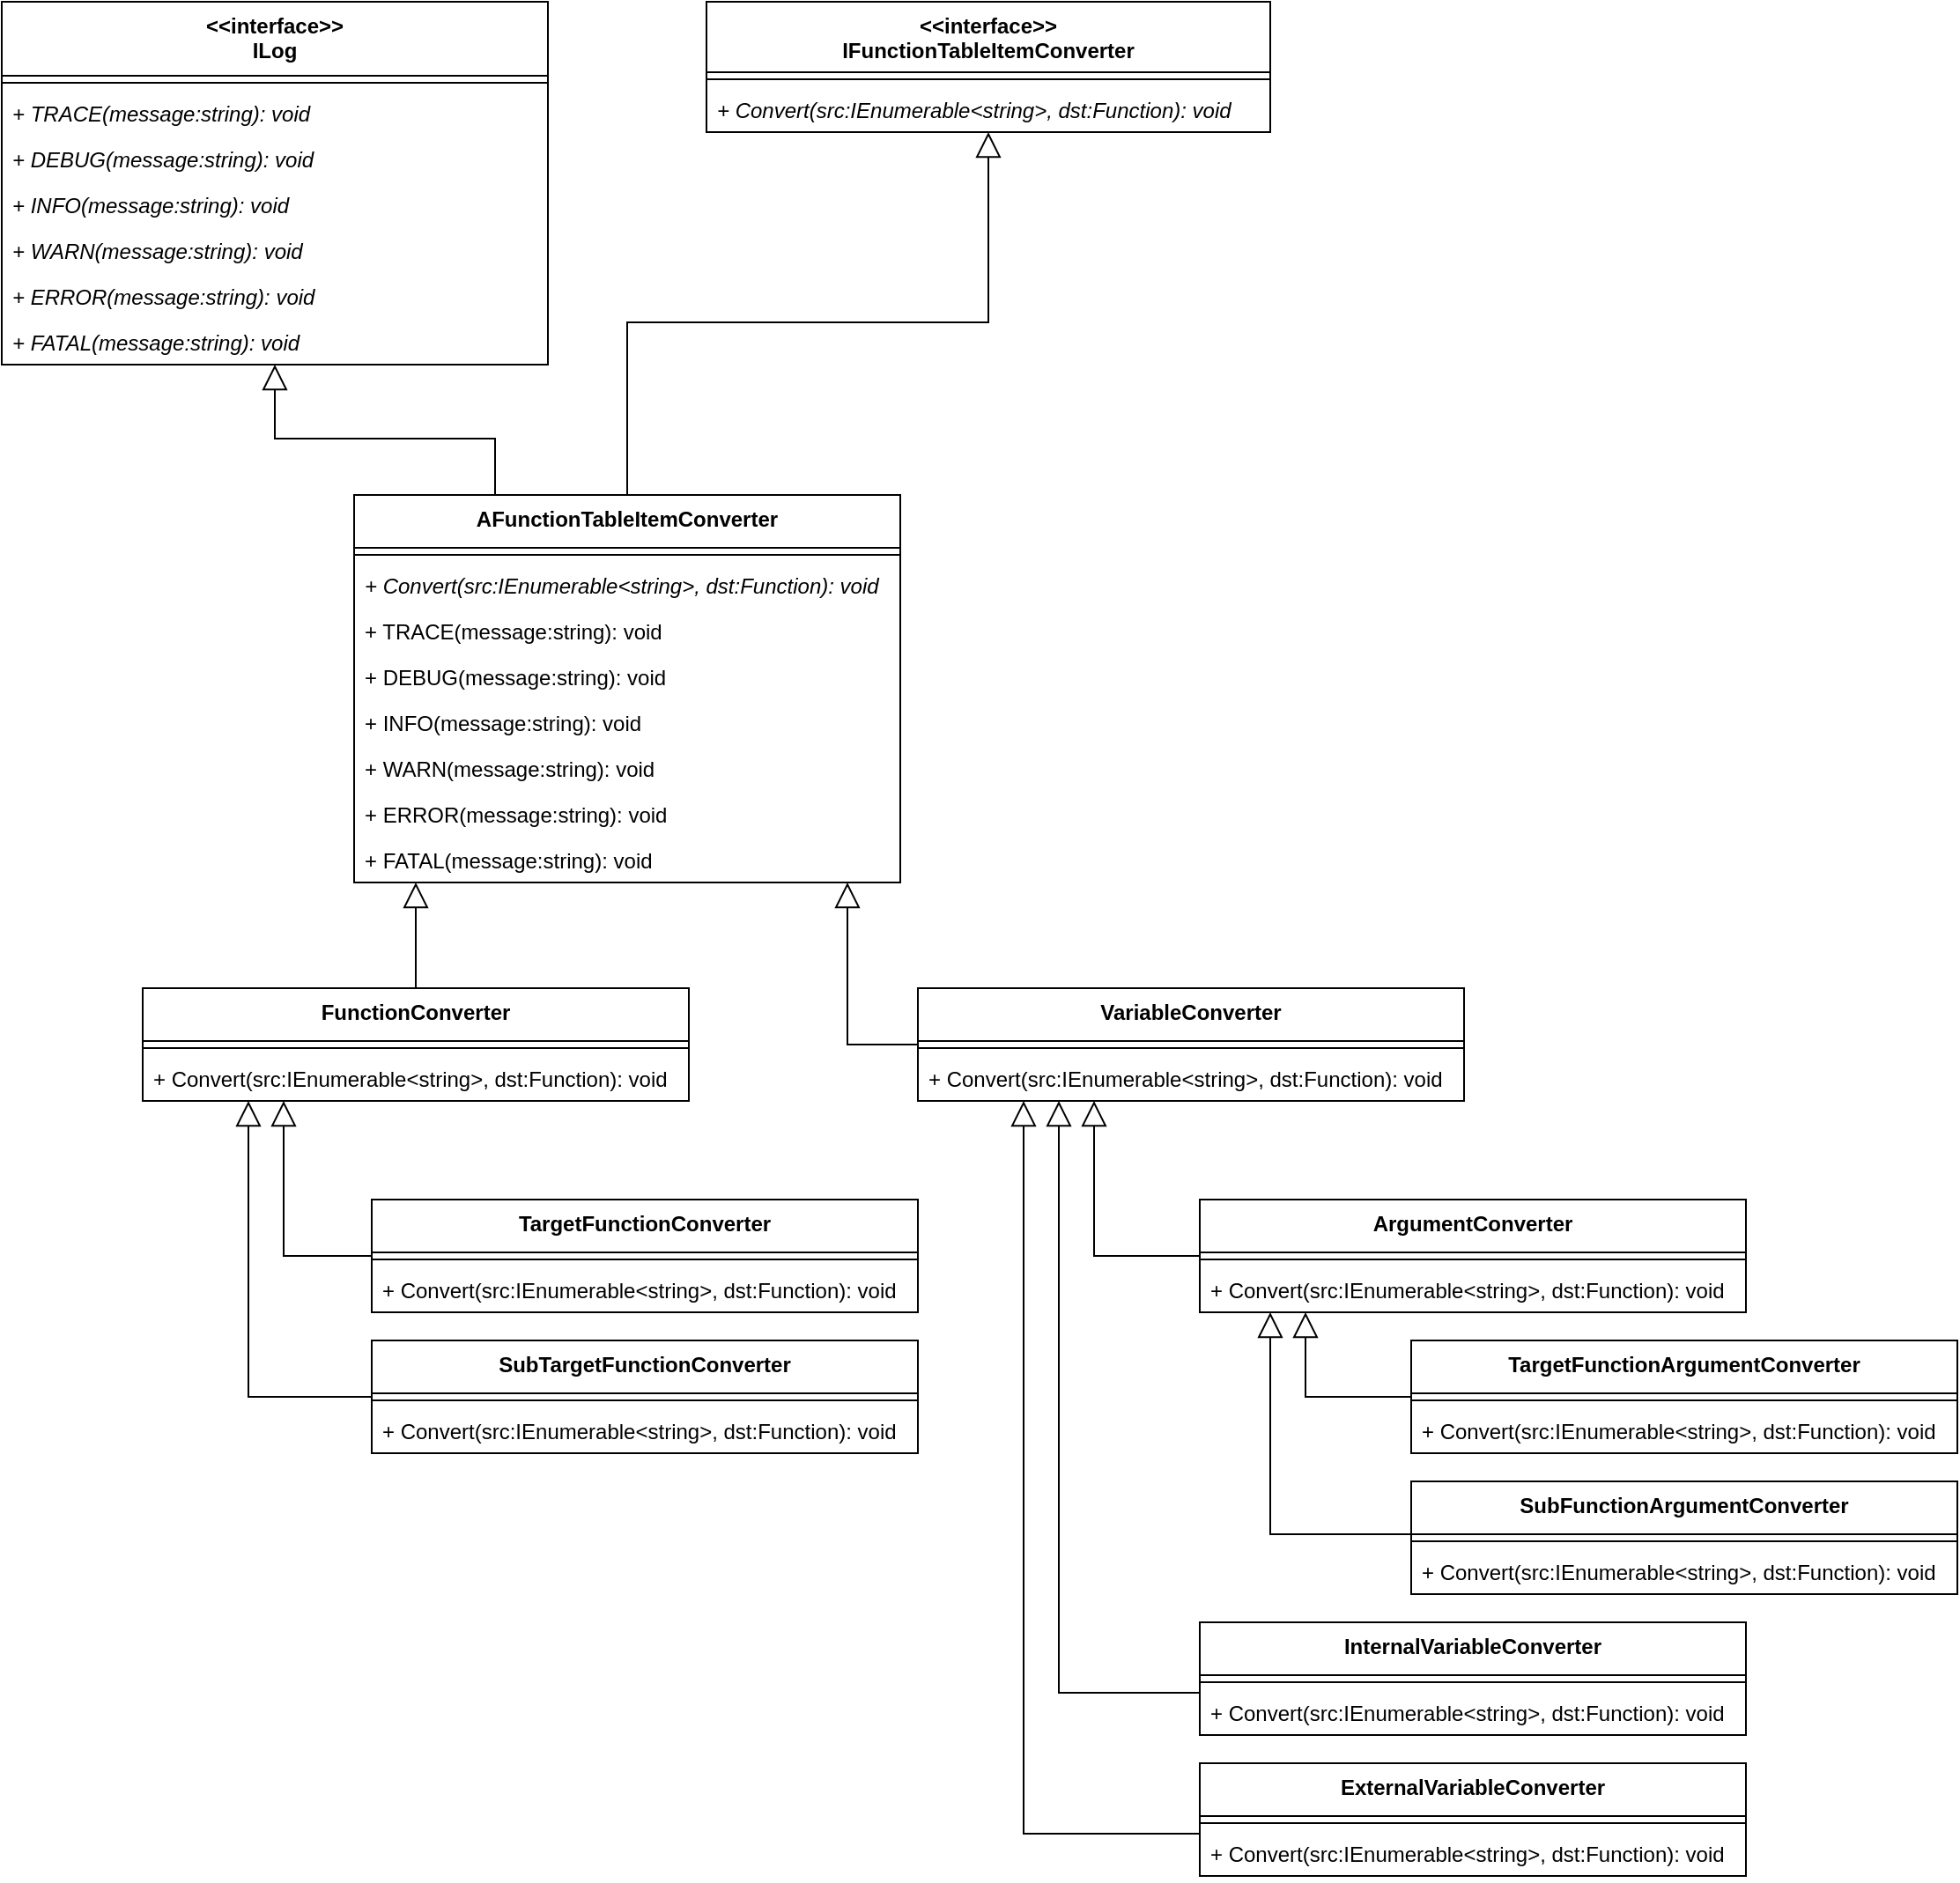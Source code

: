 <mxfile version="12.4.2" type="device" pages="1"><diagram id="EfApx9uNZgBaPtluXi2w" name="ページ1"><mxGraphModel dx="1422" dy="832" grid="1" gridSize="10" guides="1" tooltips="1" connect="1" arrows="1" fold="1" page="1" pageScale="1" pageWidth="827" pageHeight="1169" math="0" shadow="0"><root><mxCell id="0"/><mxCell id="1" parent="0"/><mxCell id="3E1thrTbIjbO4bmTM1gY-1" value="&lt;&lt;interface&gt;&gt;&#10;IFunctionTableItemConverter" style="swimlane;fontStyle=1;align=center;verticalAlign=top;childLayout=stackLayout;horizontal=1;startSize=40;horizontalStack=0;resizeParent=1;resizeParentMax=0;resizeLast=0;collapsible=1;marginBottom=0;" parent="1" vertex="1"><mxGeometry x="440" y="80" width="320" height="74" as="geometry"/></mxCell><mxCell id="3E1thrTbIjbO4bmTM1gY-3" value="" style="line;strokeWidth=1;fillColor=none;align=left;verticalAlign=middle;spacingTop=-1;spacingLeft=3;spacingRight=3;rotatable=0;labelPosition=right;points=[];portConstraint=eastwest;" parent="3E1thrTbIjbO4bmTM1gY-1" vertex="1"><mxGeometry y="40" width="320" height="8" as="geometry"/></mxCell><mxCell id="3E1thrTbIjbO4bmTM1gY-25" value="+ Convert(src:IEnumerable&lt;string&gt;, dst:Function): void" style="text;strokeColor=none;fillColor=none;align=left;verticalAlign=top;spacingLeft=4;spacingRight=4;overflow=hidden;rotatable=0;points=[[0,0.5],[1,0.5]];portConstraint=eastwest;fontStyle=2" parent="3E1thrTbIjbO4bmTM1gY-1" vertex="1"><mxGeometry y="48" width="320" height="26" as="geometry"/></mxCell><mxCell id="3E1thrTbIjbO4bmTM1gY-5" value="&lt;&lt;interface&gt;&gt;&#10;ILog" style="swimlane;fontStyle=1;align=center;verticalAlign=top;childLayout=stackLayout;horizontal=1;startSize=42;horizontalStack=0;resizeParent=1;resizeParentMax=0;resizeLast=0;collapsible=1;marginBottom=0;" parent="1" vertex="1"><mxGeometry x="40" y="80" width="310" height="206" as="geometry"/></mxCell><mxCell id="3E1thrTbIjbO4bmTM1gY-7" value="" style="line;strokeWidth=1;fillColor=none;align=left;verticalAlign=middle;spacingTop=-1;spacingLeft=3;spacingRight=3;rotatable=0;labelPosition=right;points=[];portConstraint=eastwest;" parent="3E1thrTbIjbO4bmTM1gY-5" vertex="1"><mxGeometry y="42" width="310" height="8" as="geometry"/></mxCell><mxCell id="3E1thrTbIjbO4bmTM1gY-9" value="+ TRACE(message:string): void" style="text;strokeColor=none;fillColor=none;align=left;verticalAlign=top;spacingLeft=4;spacingRight=4;overflow=hidden;rotatable=0;points=[[0,0.5],[1,0.5]];portConstraint=eastwest;fontStyle=2" parent="3E1thrTbIjbO4bmTM1gY-5" vertex="1"><mxGeometry y="50" width="310" height="26" as="geometry"/></mxCell><mxCell id="3E1thrTbIjbO4bmTM1gY-10" value="+ DEBUG(message:string): void" style="text;strokeColor=none;fillColor=none;align=left;verticalAlign=top;spacingLeft=4;spacingRight=4;overflow=hidden;rotatable=0;points=[[0,0.5],[1,0.5]];portConstraint=eastwest;fontStyle=2" parent="3E1thrTbIjbO4bmTM1gY-5" vertex="1"><mxGeometry y="76" width="310" height="26" as="geometry"/></mxCell><mxCell id="3E1thrTbIjbO4bmTM1gY-11" value="+ INFO(message:string): void" style="text;strokeColor=none;fillColor=none;align=left;verticalAlign=top;spacingLeft=4;spacingRight=4;overflow=hidden;rotatable=0;points=[[0,0.5],[1,0.5]];portConstraint=eastwest;fontStyle=2" parent="3E1thrTbIjbO4bmTM1gY-5" vertex="1"><mxGeometry y="102" width="310" height="26" as="geometry"/></mxCell><mxCell id="3E1thrTbIjbO4bmTM1gY-12" value="+ WARN(message:string): void" style="text;strokeColor=none;fillColor=none;align=left;verticalAlign=top;spacingLeft=4;spacingRight=4;overflow=hidden;rotatable=0;points=[[0,0.5],[1,0.5]];portConstraint=eastwest;fontStyle=2" parent="3E1thrTbIjbO4bmTM1gY-5" vertex="1"><mxGeometry y="128" width="310" height="26" as="geometry"/></mxCell><mxCell id="3E1thrTbIjbO4bmTM1gY-13" value="+ ERROR(message:string): void" style="text;strokeColor=none;fillColor=none;align=left;verticalAlign=top;spacingLeft=4;spacingRight=4;overflow=hidden;rotatable=0;points=[[0,0.5],[1,0.5]];portConstraint=eastwest;fontStyle=2" parent="3E1thrTbIjbO4bmTM1gY-5" vertex="1"><mxGeometry y="154" width="310" height="26" as="geometry"/></mxCell><mxCell id="3E1thrTbIjbO4bmTM1gY-14" value="+ FATAL(message:string): void" style="text;strokeColor=none;fillColor=none;align=left;verticalAlign=top;spacingLeft=4;spacingRight=4;overflow=hidden;rotatable=0;points=[[0,0.5],[1,0.5]];portConstraint=eastwest;fontStyle=2" parent="3E1thrTbIjbO4bmTM1gY-5" vertex="1"><mxGeometry y="180" width="310" height="26" as="geometry"/></mxCell><mxCell id="3E1thrTbIjbO4bmTM1gY-23" style="edgeStyle=orthogonalEdgeStyle;rounded=0;orthogonalLoop=1;jettySize=auto;html=1;endArrow=block;endFill=0;endSize=12;" parent="1" source="3E1thrTbIjbO4bmTM1gY-15" target="3E1thrTbIjbO4bmTM1gY-5" edge="1"><mxGeometry relative="1" as="geometry"><Array as="points"><mxPoint x="320" y="328"/><mxPoint x="195" y="328"/></Array></mxGeometry></mxCell><mxCell id="3E1thrTbIjbO4bmTM1gY-24" style="edgeStyle=orthogonalEdgeStyle;rounded=0;orthogonalLoop=1;jettySize=auto;html=1;endArrow=block;endFill=0;endSize=12;" parent="1" source="3E1thrTbIjbO4bmTM1gY-15" target="3E1thrTbIjbO4bmTM1gY-1" edge="1"><mxGeometry relative="1" as="geometry"/></mxCell><mxCell id="3E1thrTbIjbO4bmTM1gY-15" value="AFunctionTableItemConverter" style="swimlane;fontStyle=1;align=center;verticalAlign=top;childLayout=stackLayout;horizontal=1;startSize=30;horizontalStack=0;resizeParent=1;resizeParentMax=0;resizeLast=0;collapsible=1;marginBottom=0;" parent="1" vertex="1"><mxGeometry x="240" y="360" width="310" height="220" as="geometry"/></mxCell><mxCell id="3E1thrTbIjbO4bmTM1gY-16" value="" style="line;strokeWidth=1;fillColor=none;align=left;verticalAlign=middle;spacingTop=-1;spacingLeft=3;spacingRight=3;rotatable=0;labelPosition=right;points=[];portConstraint=eastwest;" parent="3E1thrTbIjbO4bmTM1gY-15" vertex="1"><mxGeometry y="30" width="310" height="8" as="geometry"/></mxCell><mxCell id="3E1thrTbIjbO4bmTM1gY-4" value="+ Convert(src:IEnumerable&lt;string&gt;, dst:Function): void" style="text;strokeColor=none;fillColor=none;align=left;verticalAlign=top;spacingLeft=4;spacingRight=4;overflow=hidden;rotatable=0;points=[[0,0.5],[1,0.5]];portConstraint=eastwest;fontStyle=2" parent="3E1thrTbIjbO4bmTM1gY-15" vertex="1"><mxGeometry y="38" width="310" height="26" as="geometry"/></mxCell><mxCell id="3E1thrTbIjbO4bmTM1gY-17" value="+ TRACE(message:string): void" style="text;strokeColor=none;fillColor=none;align=left;verticalAlign=top;spacingLeft=4;spacingRight=4;overflow=hidden;rotatable=0;points=[[0,0.5],[1,0.5]];portConstraint=eastwest;fontStyle=0" parent="3E1thrTbIjbO4bmTM1gY-15" vertex="1"><mxGeometry y="64" width="310" height="26" as="geometry"/></mxCell><mxCell id="3E1thrTbIjbO4bmTM1gY-18" value="+ DEBUG(message:string): void" style="text;strokeColor=none;fillColor=none;align=left;verticalAlign=top;spacingLeft=4;spacingRight=4;overflow=hidden;rotatable=0;points=[[0,0.5],[1,0.5]];portConstraint=eastwest;fontStyle=0" parent="3E1thrTbIjbO4bmTM1gY-15" vertex="1"><mxGeometry y="90" width="310" height="26" as="geometry"/></mxCell><mxCell id="3E1thrTbIjbO4bmTM1gY-19" value="+ INFO(message:string): void" style="text;strokeColor=none;fillColor=none;align=left;verticalAlign=top;spacingLeft=4;spacingRight=4;overflow=hidden;rotatable=0;points=[[0,0.5],[1,0.5]];portConstraint=eastwest;fontStyle=0" parent="3E1thrTbIjbO4bmTM1gY-15" vertex="1"><mxGeometry y="116" width="310" height="26" as="geometry"/></mxCell><mxCell id="3E1thrTbIjbO4bmTM1gY-20" value="+ WARN(message:string): void" style="text;strokeColor=none;fillColor=none;align=left;verticalAlign=top;spacingLeft=4;spacingRight=4;overflow=hidden;rotatable=0;points=[[0,0.5],[1,0.5]];portConstraint=eastwest;fontStyle=0" parent="3E1thrTbIjbO4bmTM1gY-15" vertex="1"><mxGeometry y="142" width="310" height="26" as="geometry"/></mxCell><mxCell id="3E1thrTbIjbO4bmTM1gY-21" value="+ ERROR(message:string): void" style="text;strokeColor=none;fillColor=none;align=left;verticalAlign=top;spacingLeft=4;spacingRight=4;overflow=hidden;rotatable=0;points=[[0,0.5],[1,0.5]];portConstraint=eastwest;fontStyle=0" parent="3E1thrTbIjbO4bmTM1gY-15" vertex="1"><mxGeometry y="168" width="310" height="26" as="geometry"/></mxCell><mxCell id="3E1thrTbIjbO4bmTM1gY-22" value="+ FATAL(message:string): void" style="text;strokeColor=none;fillColor=none;align=left;verticalAlign=top;spacingLeft=4;spacingRight=4;overflow=hidden;rotatable=0;points=[[0,0.5],[1,0.5]];portConstraint=eastwest;fontStyle=0" parent="3E1thrTbIjbO4bmTM1gY-15" vertex="1"><mxGeometry y="194" width="310" height="26" as="geometry"/></mxCell><mxCell id="3E1thrTbIjbO4bmTM1gY-39" style="edgeStyle=orthogonalEdgeStyle;rounded=0;orthogonalLoop=1;jettySize=auto;html=1;endArrow=block;endFill=0;endSize=12;" parent="1" source="3E1thrTbIjbO4bmTM1gY-30" target="3E1thrTbIjbO4bmTM1gY-15" edge="1"><mxGeometry relative="1" as="geometry"><Array as="points"><mxPoint x="275" y="615"/><mxPoint x="275" y="615"/></Array></mxGeometry></mxCell><mxCell id="3E1thrTbIjbO4bmTM1gY-30" value="FunctionConverter" style="swimlane;fontStyle=1;align=center;verticalAlign=top;childLayout=stackLayout;horizontal=1;startSize=30;horizontalStack=0;resizeParent=1;resizeParentMax=0;resizeLast=0;collapsible=1;marginBottom=0;" parent="1" vertex="1"><mxGeometry x="120" y="640" width="310" height="64" as="geometry"/></mxCell><mxCell id="3E1thrTbIjbO4bmTM1gY-31" value="" style="line;strokeWidth=1;fillColor=none;align=left;verticalAlign=middle;spacingTop=-1;spacingLeft=3;spacingRight=3;rotatable=0;labelPosition=right;points=[];portConstraint=eastwest;" parent="3E1thrTbIjbO4bmTM1gY-30" vertex="1"><mxGeometry y="30" width="310" height="8" as="geometry"/></mxCell><mxCell id="3E1thrTbIjbO4bmTM1gY-32" value="+ Convert(src:IEnumerable&lt;string&gt;, dst:Function): void" style="text;strokeColor=none;fillColor=none;align=left;verticalAlign=top;spacingLeft=4;spacingRight=4;overflow=hidden;rotatable=0;points=[[0,0.5],[1,0.5]];portConstraint=eastwest;fontStyle=0" parent="3E1thrTbIjbO4bmTM1gY-30" vertex="1"><mxGeometry y="38" width="310" height="26" as="geometry"/></mxCell><mxCell id="3E1thrTbIjbO4bmTM1gY-67" style="edgeStyle=orthogonalEdgeStyle;rounded=0;orthogonalLoop=1;jettySize=auto;html=1;endArrow=block;endFill=0;endSize=12;" parent="1" source="3E1thrTbIjbO4bmTM1gY-40" target="3E1thrTbIjbO4bmTM1gY-30" edge="1"><mxGeometry relative="1" as="geometry"><Array as="points"><mxPoint x="200" y="792"/></Array></mxGeometry></mxCell><mxCell id="3E1thrTbIjbO4bmTM1gY-40" value="TargetFunctionConverter" style="swimlane;fontStyle=1;align=center;verticalAlign=top;childLayout=stackLayout;horizontal=1;startSize=30;horizontalStack=0;resizeParent=1;resizeParentMax=0;resizeLast=0;collapsible=1;marginBottom=0;" parent="1" vertex="1"><mxGeometry x="250" y="760" width="310" height="64" as="geometry"/></mxCell><mxCell id="3E1thrTbIjbO4bmTM1gY-41" value="" style="line;strokeWidth=1;fillColor=none;align=left;verticalAlign=middle;spacingTop=-1;spacingLeft=3;spacingRight=3;rotatable=0;labelPosition=right;points=[];portConstraint=eastwest;" parent="3E1thrTbIjbO4bmTM1gY-40" vertex="1"><mxGeometry y="30" width="310" height="8" as="geometry"/></mxCell><mxCell id="3E1thrTbIjbO4bmTM1gY-42" value="+ Convert(src:IEnumerable&lt;string&gt;, dst:Function): void" style="text;strokeColor=none;fillColor=none;align=left;verticalAlign=top;spacingLeft=4;spacingRight=4;overflow=hidden;rotatable=0;points=[[0,0.5],[1,0.5]];portConstraint=eastwest;fontStyle=0" parent="3E1thrTbIjbO4bmTM1gY-40" vertex="1"><mxGeometry y="38" width="310" height="26" as="geometry"/></mxCell><mxCell id="3E1thrTbIjbO4bmTM1gY-68" style="edgeStyle=orthogonalEdgeStyle;rounded=0;orthogonalLoop=1;jettySize=auto;html=1;endArrow=block;endFill=0;endSize=12;" parent="1" source="3E1thrTbIjbO4bmTM1gY-43" target="3E1thrTbIjbO4bmTM1gY-30" edge="1"><mxGeometry relative="1" as="geometry"><Array as="points"><mxPoint x="180" y="872"/></Array></mxGeometry></mxCell><mxCell id="3E1thrTbIjbO4bmTM1gY-43" value="SubTargetFunctionConverter" style="swimlane;fontStyle=1;align=center;verticalAlign=top;childLayout=stackLayout;horizontal=1;startSize=30;horizontalStack=0;resizeParent=1;resizeParentMax=0;resizeLast=0;collapsible=1;marginBottom=0;" parent="1" vertex="1"><mxGeometry x="250" y="840" width="310" height="64" as="geometry"/></mxCell><mxCell id="3E1thrTbIjbO4bmTM1gY-44" value="" style="line;strokeWidth=1;fillColor=none;align=left;verticalAlign=middle;spacingTop=-1;spacingLeft=3;spacingRight=3;rotatable=0;labelPosition=right;points=[];portConstraint=eastwest;" parent="3E1thrTbIjbO4bmTM1gY-43" vertex="1"><mxGeometry y="30" width="310" height="8" as="geometry"/></mxCell><mxCell id="3E1thrTbIjbO4bmTM1gY-45" value="+ Convert(src:IEnumerable&lt;string&gt;, dst:Function): void" style="text;strokeColor=none;fillColor=none;align=left;verticalAlign=top;spacingLeft=4;spacingRight=4;overflow=hidden;rotatable=0;points=[[0,0.5],[1,0.5]];portConstraint=eastwest;fontStyle=0" parent="3E1thrTbIjbO4bmTM1gY-43" vertex="1"><mxGeometry y="38" width="310" height="26" as="geometry"/></mxCell><mxCell id="3E1thrTbIjbO4bmTM1gY-49" style="edgeStyle=orthogonalEdgeStyle;rounded=0;orthogonalLoop=1;jettySize=auto;html=1;endArrow=block;endFill=0;endSize=12;" parent="1" source="3E1thrTbIjbO4bmTM1gY-46" target="3E1thrTbIjbO4bmTM1gY-15" edge="1"><mxGeometry relative="1" as="geometry"><mxPoint x="490" y="640" as="targetPoint"/><Array as="points"><mxPoint x="520" y="672"/></Array></mxGeometry></mxCell><mxCell id="3E1thrTbIjbO4bmTM1gY-46" value="VariableConverter" style="swimlane;fontStyle=1;align=center;verticalAlign=top;childLayout=stackLayout;horizontal=1;startSize=30;horizontalStack=0;resizeParent=1;resizeParentMax=0;resizeLast=0;collapsible=1;marginBottom=0;" parent="1" vertex="1"><mxGeometry x="560" y="640" width="310" height="64" as="geometry"/></mxCell><mxCell id="3E1thrTbIjbO4bmTM1gY-47" value="" style="line;strokeWidth=1;fillColor=none;align=left;verticalAlign=middle;spacingTop=-1;spacingLeft=3;spacingRight=3;rotatable=0;labelPosition=right;points=[];portConstraint=eastwest;" parent="3E1thrTbIjbO4bmTM1gY-46" vertex="1"><mxGeometry y="30" width="310" height="8" as="geometry"/></mxCell><mxCell id="3E1thrTbIjbO4bmTM1gY-48" value="+ Convert(src:IEnumerable&lt;string&gt;, dst:Function): void" style="text;strokeColor=none;fillColor=none;align=left;verticalAlign=top;spacingLeft=4;spacingRight=4;overflow=hidden;rotatable=0;points=[[0,0.5],[1,0.5]];portConstraint=eastwest;fontStyle=0" parent="3E1thrTbIjbO4bmTM1gY-46" vertex="1"><mxGeometry y="38" width="310" height="26" as="geometry"/></mxCell><mxCell id="3E1thrTbIjbO4bmTM1gY-62" style="edgeStyle=orthogonalEdgeStyle;rounded=0;orthogonalLoop=1;jettySize=auto;html=1;endArrow=block;endFill=0;endSize=12;" parent="1" source="3E1thrTbIjbO4bmTM1gY-50" target="QORyYeGEKfMhfLW04MfG-1" edge="1"><mxGeometry relative="1" as="geometry"><Array as="points"><mxPoint x="780" y="872"/></Array></mxGeometry></mxCell><mxCell id="3E1thrTbIjbO4bmTM1gY-50" value="TargetFunctionArgumentConverter" style="swimlane;fontStyle=1;align=center;verticalAlign=top;childLayout=stackLayout;horizontal=1;startSize=30;horizontalStack=0;resizeParent=1;resizeParentMax=0;resizeLast=0;collapsible=1;marginBottom=0;" parent="1" vertex="1"><mxGeometry x="840" y="840" width="310" height="64" as="geometry"/></mxCell><mxCell id="3E1thrTbIjbO4bmTM1gY-51" value="" style="line;strokeWidth=1;fillColor=none;align=left;verticalAlign=middle;spacingTop=-1;spacingLeft=3;spacingRight=3;rotatable=0;labelPosition=right;points=[];portConstraint=eastwest;" parent="3E1thrTbIjbO4bmTM1gY-50" vertex="1"><mxGeometry y="30" width="310" height="8" as="geometry"/></mxCell><mxCell id="3E1thrTbIjbO4bmTM1gY-52" value="+ Convert(src:IEnumerable&lt;string&gt;, dst:Function): void" style="text;strokeColor=none;fillColor=none;align=left;verticalAlign=top;spacingLeft=4;spacingRight=4;overflow=hidden;rotatable=0;points=[[0,0.5],[1,0.5]];portConstraint=eastwest;fontStyle=0" parent="3E1thrTbIjbO4bmTM1gY-50" vertex="1"><mxGeometry y="38" width="310" height="26" as="geometry"/></mxCell><mxCell id="3E1thrTbIjbO4bmTM1gY-64" style="edgeStyle=orthogonalEdgeStyle;rounded=0;orthogonalLoop=1;jettySize=auto;html=1;endArrow=block;endFill=0;endSize=12;" parent="1" source="3E1thrTbIjbO4bmTM1gY-53" target="QORyYeGEKfMhfLW04MfG-1" edge="1"><mxGeometry relative="1" as="geometry"><Array as="points"><mxPoint x="760" y="950"/></Array></mxGeometry></mxCell><mxCell id="3E1thrTbIjbO4bmTM1gY-53" value="SubFunctionArgumentConverter" style="swimlane;fontStyle=1;align=center;verticalAlign=top;childLayout=stackLayout;horizontal=1;startSize=30;horizontalStack=0;resizeParent=1;resizeParentMax=0;resizeLast=0;collapsible=1;marginBottom=0;" parent="1" vertex="1"><mxGeometry x="840" y="920" width="310" height="64" as="geometry"/></mxCell><mxCell id="3E1thrTbIjbO4bmTM1gY-54" value="" style="line;strokeWidth=1;fillColor=none;align=left;verticalAlign=middle;spacingTop=-1;spacingLeft=3;spacingRight=3;rotatable=0;labelPosition=right;points=[];portConstraint=eastwest;" parent="3E1thrTbIjbO4bmTM1gY-53" vertex="1"><mxGeometry y="30" width="310" height="8" as="geometry"/></mxCell><mxCell id="3E1thrTbIjbO4bmTM1gY-55" value="+ Convert(src:IEnumerable&lt;string&gt;, dst:Function): void" style="text;strokeColor=none;fillColor=none;align=left;verticalAlign=top;spacingLeft=4;spacingRight=4;overflow=hidden;rotatable=0;points=[[0,0.5],[1,0.5]];portConstraint=eastwest;fontStyle=0" parent="3E1thrTbIjbO4bmTM1gY-53" vertex="1"><mxGeometry y="38" width="310" height="26" as="geometry"/></mxCell><mxCell id="3E1thrTbIjbO4bmTM1gY-65" style="edgeStyle=orthogonalEdgeStyle;rounded=0;orthogonalLoop=1;jettySize=auto;html=1;endArrow=block;endFill=0;endSize=12;" parent="1" source="3E1thrTbIjbO4bmTM1gY-56" target="3E1thrTbIjbO4bmTM1gY-46" edge="1"><mxGeometry relative="1" as="geometry"><Array as="points"><mxPoint x="640" y="1040"/></Array></mxGeometry></mxCell><mxCell id="3E1thrTbIjbO4bmTM1gY-56" value="InternalVariableConverter" style="swimlane;fontStyle=1;align=center;verticalAlign=top;childLayout=stackLayout;horizontal=1;startSize=30;horizontalStack=0;resizeParent=1;resizeParentMax=0;resizeLast=0;collapsible=1;marginBottom=0;" parent="1" vertex="1"><mxGeometry x="720" y="1000" width="310" height="64" as="geometry"/></mxCell><mxCell id="3E1thrTbIjbO4bmTM1gY-57" value="" style="line;strokeWidth=1;fillColor=none;align=left;verticalAlign=middle;spacingTop=-1;spacingLeft=3;spacingRight=3;rotatable=0;labelPosition=right;points=[];portConstraint=eastwest;" parent="3E1thrTbIjbO4bmTM1gY-56" vertex="1"><mxGeometry y="30" width="310" height="8" as="geometry"/></mxCell><mxCell id="3E1thrTbIjbO4bmTM1gY-58" value="+ Convert(src:IEnumerable&lt;string&gt;, dst:Function): void" style="text;strokeColor=none;fillColor=none;align=left;verticalAlign=top;spacingLeft=4;spacingRight=4;overflow=hidden;rotatable=0;points=[[0,0.5],[1,0.5]];portConstraint=eastwest;fontStyle=0" parent="3E1thrTbIjbO4bmTM1gY-56" vertex="1"><mxGeometry y="38" width="310" height="26" as="geometry"/></mxCell><mxCell id="3E1thrTbIjbO4bmTM1gY-66" style="edgeStyle=orthogonalEdgeStyle;rounded=0;orthogonalLoop=1;jettySize=auto;html=1;endArrow=block;endFill=0;endSize=12;" parent="1" source="3E1thrTbIjbO4bmTM1gY-59" target="3E1thrTbIjbO4bmTM1gY-46" edge="1"><mxGeometry relative="1" as="geometry"><Array as="points"><mxPoint x="620" y="1120"/></Array></mxGeometry></mxCell><mxCell id="3E1thrTbIjbO4bmTM1gY-59" value="ExternalVariableConverter" style="swimlane;fontStyle=1;align=center;verticalAlign=top;childLayout=stackLayout;horizontal=1;startSize=30;horizontalStack=0;resizeParent=1;resizeParentMax=0;resizeLast=0;collapsible=1;marginBottom=0;" parent="1" vertex="1"><mxGeometry x="720" y="1080" width="310" height="64" as="geometry"/></mxCell><mxCell id="3E1thrTbIjbO4bmTM1gY-60" value="" style="line;strokeWidth=1;fillColor=none;align=left;verticalAlign=middle;spacingTop=-1;spacingLeft=3;spacingRight=3;rotatable=0;labelPosition=right;points=[];portConstraint=eastwest;" parent="3E1thrTbIjbO4bmTM1gY-59" vertex="1"><mxGeometry y="30" width="310" height="8" as="geometry"/></mxCell><mxCell id="3E1thrTbIjbO4bmTM1gY-61" value="+ Convert(src:IEnumerable&lt;string&gt;, dst:Function): void" style="text;strokeColor=none;fillColor=none;align=left;verticalAlign=top;spacingLeft=4;spacingRight=4;overflow=hidden;rotatable=0;points=[[0,0.5],[1,0.5]];portConstraint=eastwest;fontStyle=0" parent="3E1thrTbIjbO4bmTM1gY-59" vertex="1"><mxGeometry y="38" width="310" height="26" as="geometry"/></mxCell><mxCell id="QORyYeGEKfMhfLW04MfG-4" style="edgeStyle=orthogonalEdgeStyle;rounded=0;orthogonalLoop=1;jettySize=auto;html=1;endArrow=block;endFill=0;endSize=12;" edge="1" parent="1" source="QORyYeGEKfMhfLW04MfG-1" target="3E1thrTbIjbO4bmTM1gY-46"><mxGeometry relative="1" as="geometry"><Array as="points"><mxPoint x="660" y="792"/></Array></mxGeometry></mxCell><mxCell id="QORyYeGEKfMhfLW04MfG-1" value="ArgumentConverter" style="swimlane;fontStyle=1;align=center;verticalAlign=top;childLayout=stackLayout;horizontal=1;startSize=30;horizontalStack=0;resizeParent=1;resizeParentMax=0;resizeLast=0;collapsible=1;marginBottom=0;" vertex="1" parent="1"><mxGeometry x="720" y="760" width="310" height="64" as="geometry"/></mxCell><mxCell id="QORyYeGEKfMhfLW04MfG-2" value="" style="line;strokeWidth=1;fillColor=none;align=left;verticalAlign=middle;spacingTop=-1;spacingLeft=3;spacingRight=3;rotatable=0;labelPosition=right;points=[];portConstraint=eastwest;" vertex="1" parent="QORyYeGEKfMhfLW04MfG-1"><mxGeometry y="30" width="310" height="8" as="geometry"/></mxCell><mxCell id="QORyYeGEKfMhfLW04MfG-3" value="+ Convert(src:IEnumerable&lt;string&gt;, dst:Function): void" style="text;strokeColor=none;fillColor=none;align=left;verticalAlign=top;spacingLeft=4;spacingRight=4;overflow=hidden;rotatable=0;points=[[0,0.5],[1,0.5]];portConstraint=eastwest;fontStyle=0" vertex="1" parent="QORyYeGEKfMhfLW04MfG-1"><mxGeometry y="38" width="310" height="26" as="geometry"/></mxCell></root></mxGraphModel></diagram></mxfile>